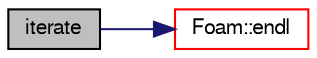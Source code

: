 digraph "iterate"
{
  bgcolor="transparent";
  edge [fontname="FreeSans",fontsize="10",labelfontname="FreeSans",labelfontsize="10"];
  node [fontname="FreeSans",fontsize="10",shape=record];
  rankdir="LR";
  Node561 [label="iterate",height=0.2,width=0.4,color="black", fillcolor="grey75", style="filled", fontcolor="black"];
  Node561 -> Node562 [color="midnightblue",fontsize="10",style="solid",fontname="FreeSans"];
  Node562 [label="Foam::endl",height=0.2,width=0.4,color="red",URL="$a21124.html#a2db8fe02a0d3909e9351bb4275b23ce4",tooltip="Add newline and flush stream. "];
}
